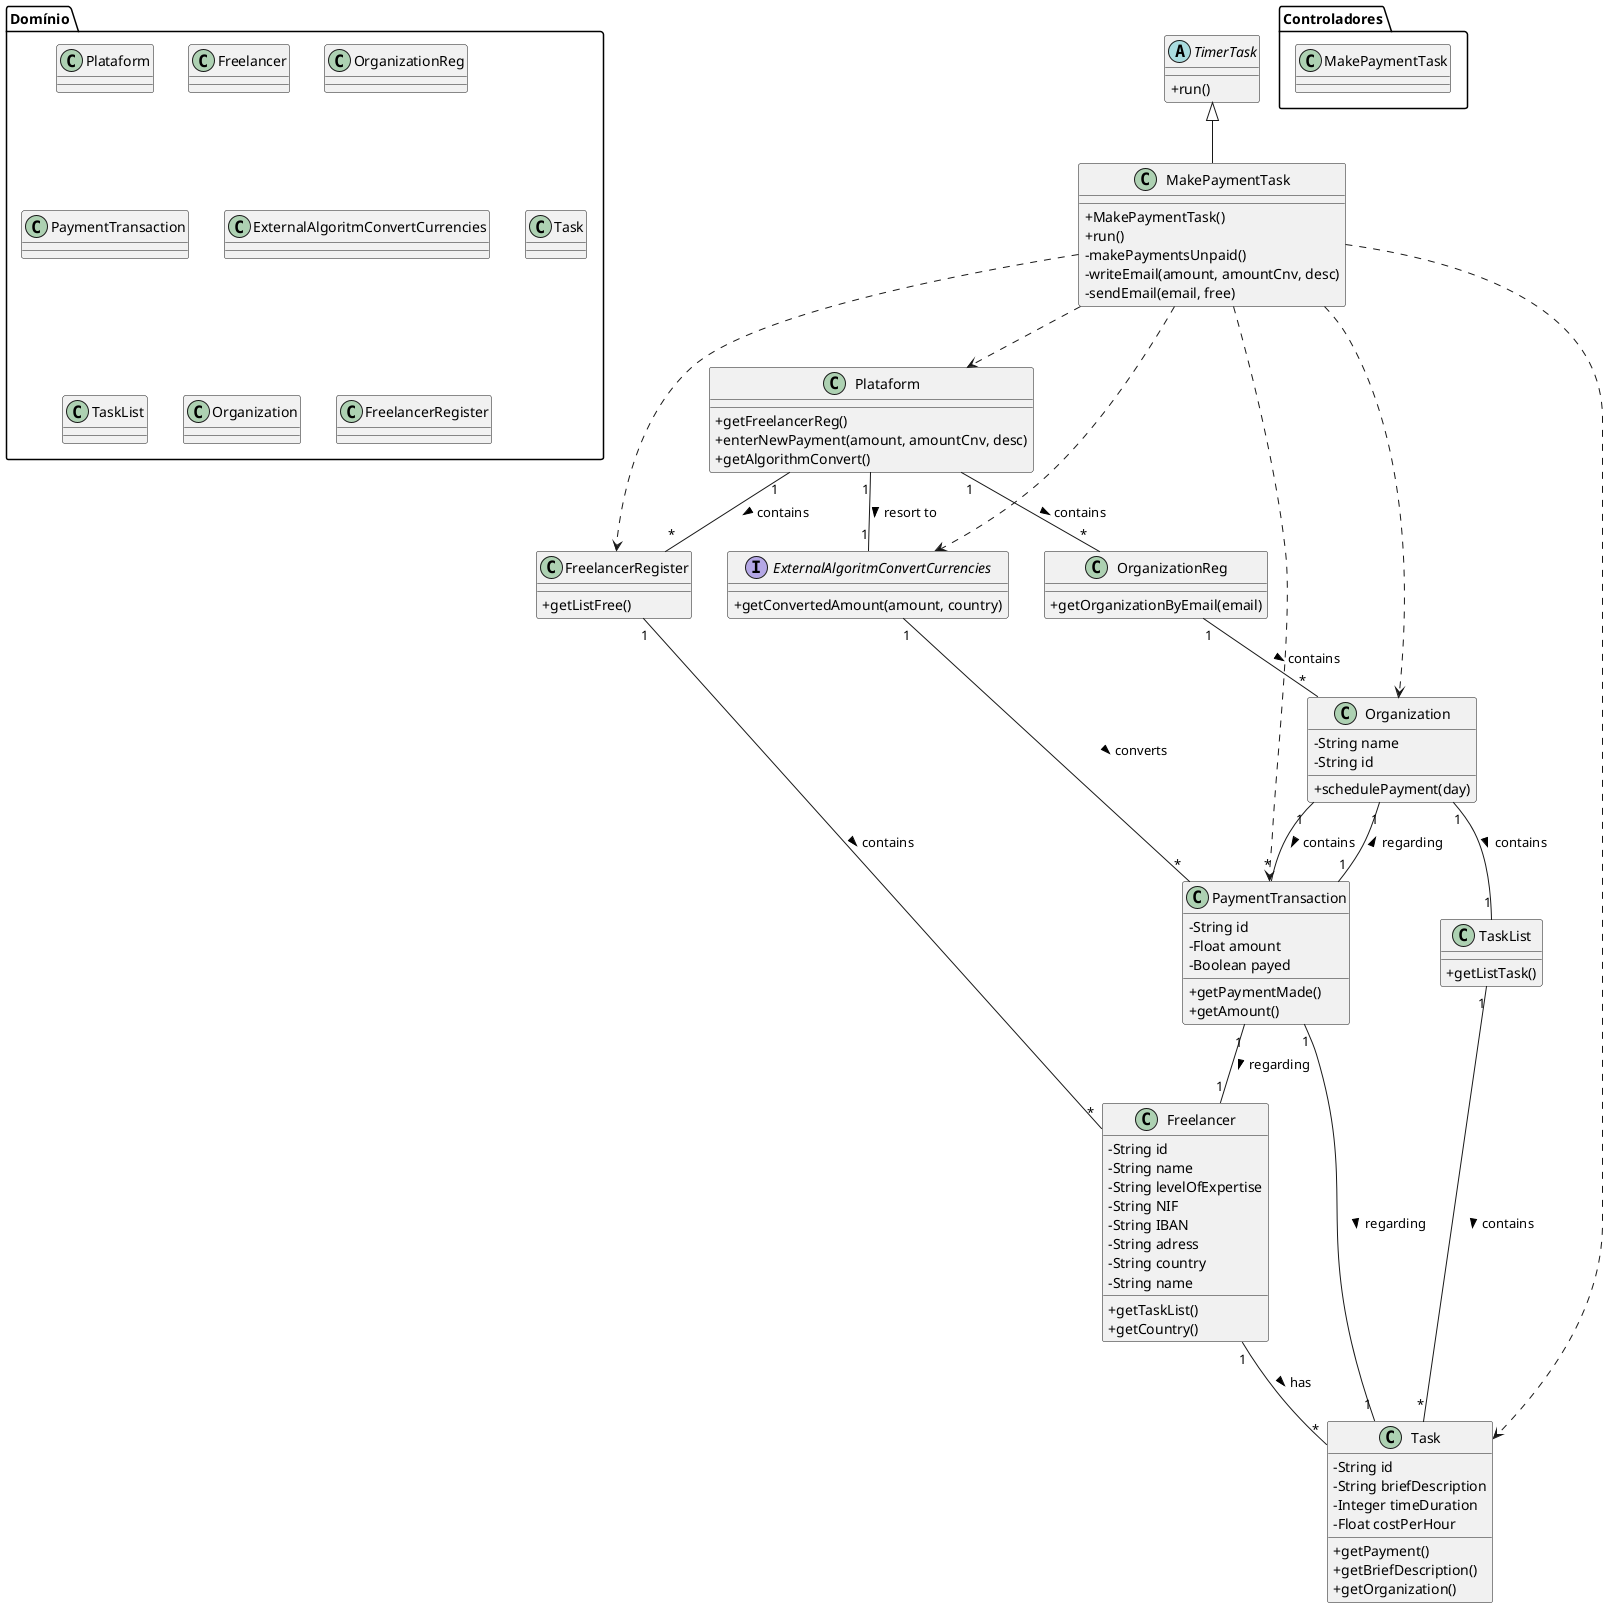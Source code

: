 @startuml
skinparam classAttributeIconSize 0
top to bottom direction

package Controladores <<Folder>> {
  class MakePaymentTask
}

package Domínio <<Folder>> {
	class Plataform
    class Freelancer
    class OrganizationReg
    class PaymentTransaction
    class ExternalAlgoritmConvertCurrencies
    class Task
    class TaskList
    class Organization
    class FreelancerRegister
}


class Plataform {
  +getFreelancerReg()
  +enterNewPayment(amount, amountCnv, desc)
  +getAlgorithmConvert()
}

class FreelancerRegister {
	+getListFree()
}

class Freelancer {
-String id
-String name
-String levelOfExpertise
-String NIF
-String IBAN
-String adress
-String country
-String name
+getTaskList()
+getCountry()
}

class OrganizationReg {
  +getOrganizationByEmail(email)
}

class PaymentTransaction {
-String id
-Float amount
-Boolean payed
+getPaymentMade()
+getAmount()
}

interface ExternalAlgoritmConvertCurrencies{
+getConvertedAmount(amount, country)
}

class Task {
-String id
-String briefDescription
-Integer timeDuration
-Float costPerHour
+getPayment()
+getBriefDescription()
+getOrganization()
}

class TaskList {
+getListTask()
}


class Organization {
  -String name
-String id
+schedulePayment(day)
}

abstract TimerTask {
  +run()
}

class MakePaymentTask{
  +MakePaymentTask()
  +run()
  -makePaymentsUnpaid()
  -writeEmail(amount, amountCnv, desc)
  -sendEmail(email, free)
}

TimerTask <|-- MakePaymentTask

MakePaymentTask ..> Organization
MakePaymentTask ..> FreelancerRegister
MakePaymentTask ..> Task
MakePaymentTask ..> PaymentTransaction
MakePaymentTask ..> ExternalAlgoritmConvertCurrencies
MakePaymentTask ..> Plataform

Plataform "1" -- "*" OrganizationReg : contains >
Plataform "1" -- "1" ExternalAlgoritmConvertCurrencies : resort to >
Plataform "1" -- "*" FreelancerRegister : contains >

OrganizationReg "1" -- "*" Organization : contains >

FreelancerRegister "1" -- "*" Freelancer : contains >

ExternalAlgoritmConvertCurrencies "1" -- "*" PaymentTransaction : converts >

Organization "1" -- "*" PaymentTransaction : contains >
Organization "1" -- "1" TaskList : contains >

PaymentTransaction "1" -- "1" Task : regarding >
PaymentTransaction "1" -- "1" Freelancer : regarding >
PaymentTransaction "1" -- "1" Organization : regarding >

TaskList "1" -- "*" Task : contains >

Freelancer "1" -- "*" Task : has >

@enduml
